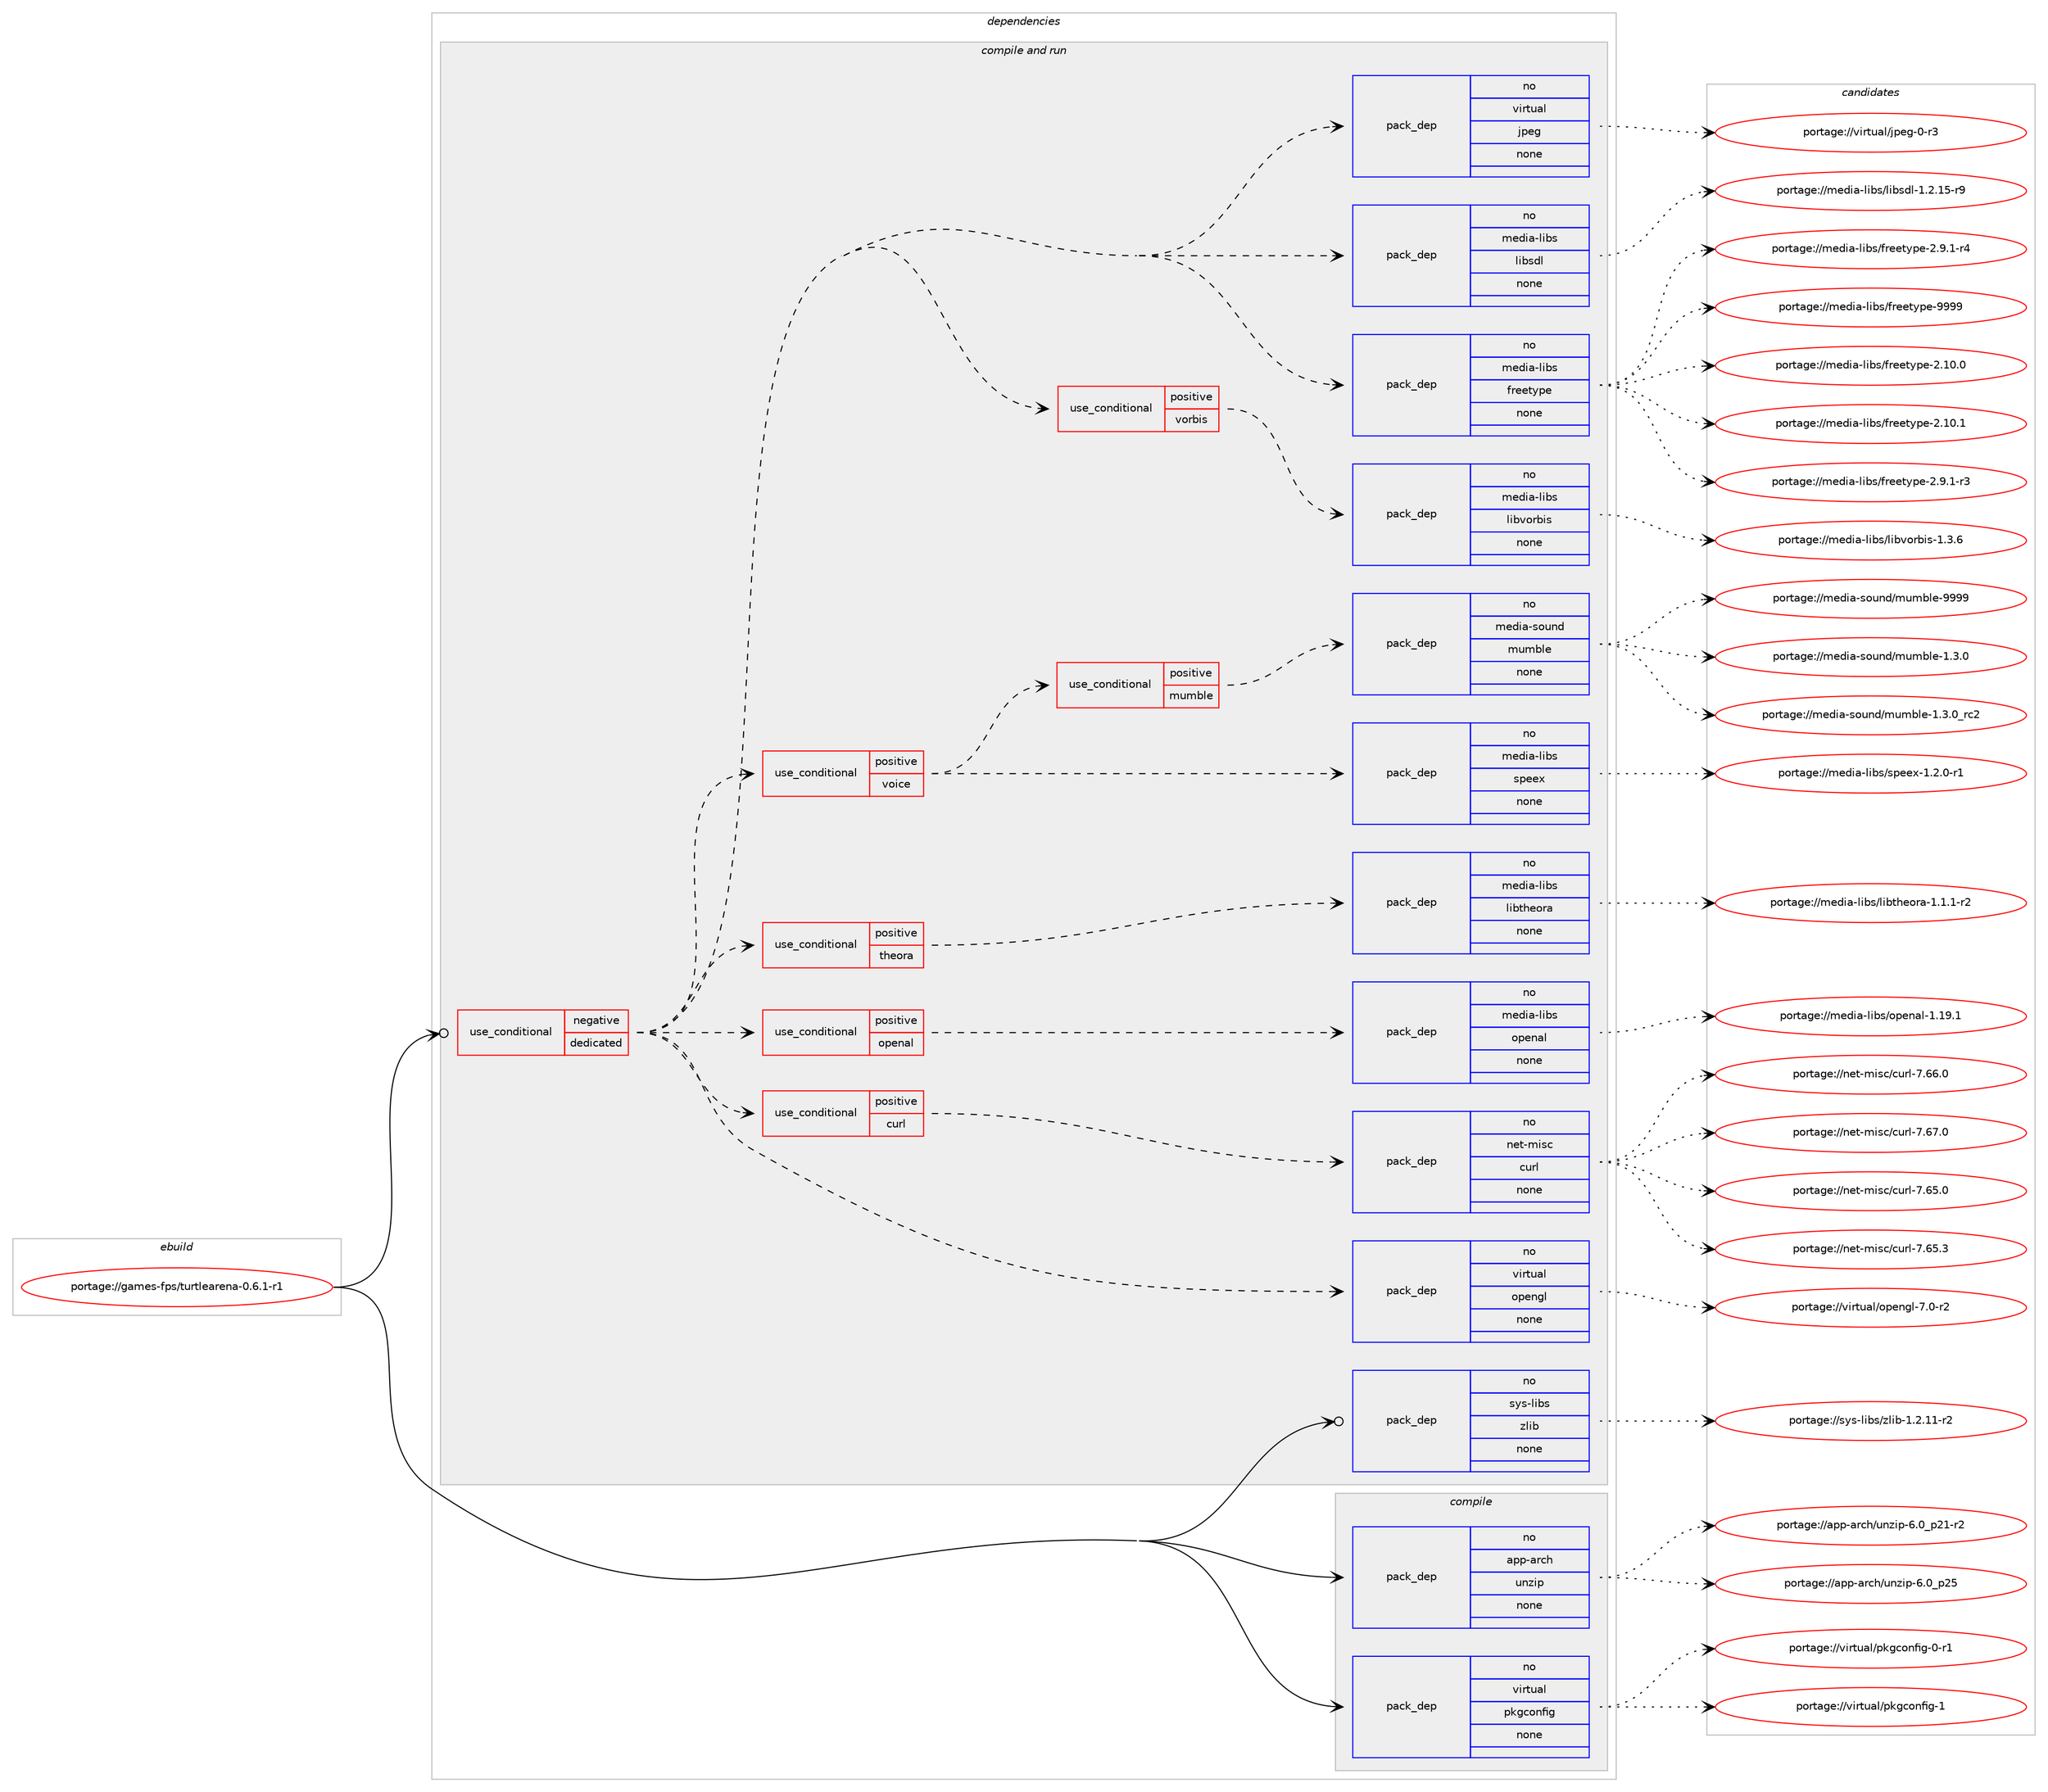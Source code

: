 digraph prolog {

# *************
# Graph options
# *************

newrank=true;
concentrate=true;
compound=true;
graph [rankdir=LR,fontname=Helvetica,fontsize=10,ranksep=1.5];#, ranksep=2.5, nodesep=0.2];
edge  [arrowhead=vee];
node  [fontname=Helvetica,fontsize=10];

# **********
# The ebuild
# **********

subgraph cluster_leftcol {
color=gray;
rank=same;
label=<<i>ebuild</i>>;
id [label="portage://games-fps/turtlearena-0.6.1-r1", color=red, width=4, href="../games-fps/turtlearena-0.6.1-r1.svg"];
}

# ****************
# The dependencies
# ****************

subgraph cluster_midcol {
color=gray;
label=<<i>dependencies</i>>;
subgraph cluster_compile {
fillcolor="#eeeeee";
style=filled;
label=<<i>compile</i>>;
subgraph pack196320 {
dependency273668 [label=<<TABLE BORDER="0" CELLBORDER="1" CELLSPACING="0" CELLPADDING="4" WIDTH="220"><TR><TD ROWSPAN="6" CELLPADDING="30">pack_dep</TD></TR><TR><TD WIDTH="110">no</TD></TR><TR><TD>app-arch</TD></TR><TR><TD>unzip</TD></TR><TR><TD>none</TD></TR><TR><TD></TD></TR></TABLE>>, shape=none, color=blue];
}
id:e -> dependency273668:w [weight=20,style="solid",arrowhead="vee"];
subgraph pack196321 {
dependency273669 [label=<<TABLE BORDER="0" CELLBORDER="1" CELLSPACING="0" CELLPADDING="4" WIDTH="220"><TR><TD ROWSPAN="6" CELLPADDING="30">pack_dep</TD></TR><TR><TD WIDTH="110">no</TD></TR><TR><TD>virtual</TD></TR><TR><TD>pkgconfig</TD></TR><TR><TD>none</TD></TR><TR><TD></TD></TR></TABLE>>, shape=none, color=blue];
}
id:e -> dependency273669:w [weight=20,style="solid",arrowhead="vee"];
}
subgraph cluster_compileandrun {
fillcolor="#eeeeee";
style=filled;
label=<<i>compile and run</i>>;
subgraph cond73376 {
dependency273670 [label=<<TABLE BORDER="0" CELLBORDER="1" CELLSPACING="0" CELLPADDING="4"><TR><TD ROWSPAN="3" CELLPADDING="10">use_conditional</TD></TR><TR><TD>negative</TD></TR><TR><TD>dedicated</TD></TR></TABLE>>, shape=none, color=red];
subgraph pack196322 {
dependency273671 [label=<<TABLE BORDER="0" CELLBORDER="1" CELLSPACING="0" CELLPADDING="4" WIDTH="220"><TR><TD ROWSPAN="6" CELLPADDING="30">pack_dep</TD></TR><TR><TD WIDTH="110">no</TD></TR><TR><TD>media-libs</TD></TR><TR><TD>freetype</TD></TR><TR><TD>none</TD></TR><TR><TD></TD></TR></TABLE>>, shape=none, color=blue];
}
dependency273670:e -> dependency273671:w [weight=20,style="dashed",arrowhead="vee"];
subgraph pack196323 {
dependency273672 [label=<<TABLE BORDER="0" CELLBORDER="1" CELLSPACING="0" CELLPADDING="4" WIDTH="220"><TR><TD ROWSPAN="6" CELLPADDING="30">pack_dep</TD></TR><TR><TD WIDTH="110">no</TD></TR><TR><TD>media-libs</TD></TR><TR><TD>libsdl</TD></TR><TR><TD>none</TD></TR><TR><TD></TD></TR></TABLE>>, shape=none, color=blue];
}
dependency273670:e -> dependency273672:w [weight=20,style="dashed",arrowhead="vee"];
subgraph pack196324 {
dependency273673 [label=<<TABLE BORDER="0" CELLBORDER="1" CELLSPACING="0" CELLPADDING="4" WIDTH="220"><TR><TD ROWSPAN="6" CELLPADDING="30">pack_dep</TD></TR><TR><TD WIDTH="110">no</TD></TR><TR><TD>virtual</TD></TR><TR><TD>jpeg</TD></TR><TR><TD>none</TD></TR><TR><TD></TD></TR></TABLE>>, shape=none, color=blue];
}
dependency273670:e -> dependency273673:w [weight=20,style="dashed",arrowhead="vee"];
subgraph pack196325 {
dependency273674 [label=<<TABLE BORDER="0" CELLBORDER="1" CELLSPACING="0" CELLPADDING="4" WIDTH="220"><TR><TD ROWSPAN="6" CELLPADDING="30">pack_dep</TD></TR><TR><TD WIDTH="110">no</TD></TR><TR><TD>virtual</TD></TR><TR><TD>opengl</TD></TR><TR><TD>none</TD></TR><TR><TD></TD></TR></TABLE>>, shape=none, color=blue];
}
dependency273670:e -> dependency273674:w [weight=20,style="dashed",arrowhead="vee"];
subgraph cond73377 {
dependency273675 [label=<<TABLE BORDER="0" CELLBORDER="1" CELLSPACING="0" CELLPADDING="4"><TR><TD ROWSPAN="3" CELLPADDING="10">use_conditional</TD></TR><TR><TD>positive</TD></TR><TR><TD>curl</TD></TR></TABLE>>, shape=none, color=red];
subgraph pack196326 {
dependency273676 [label=<<TABLE BORDER="0" CELLBORDER="1" CELLSPACING="0" CELLPADDING="4" WIDTH="220"><TR><TD ROWSPAN="6" CELLPADDING="30">pack_dep</TD></TR><TR><TD WIDTH="110">no</TD></TR><TR><TD>net-misc</TD></TR><TR><TD>curl</TD></TR><TR><TD>none</TD></TR><TR><TD></TD></TR></TABLE>>, shape=none, color=blue];
}
dependency273675:e -> dependency273676:w [weight=20,style="dashed",arrowhead="vee"];
}
dependency273670:e -> dependency273675:w [weight=20,style="dashed",arrowhead="vee"];
subgraph cond73378 {
dependency273677 [label=<<TABLE BORDER="0" CELLBORDER="1" CELLSPACING="0" CELLPADDING="4"><TR><TD ROWSPAN="3" CELLPADDING="10">use_conditional</TD></TR><TR><TD>positive</TD></TR><TR><TD>openal</TD></TR></TABLE>>, shape=none, color=red];
subgraph pack196327 {
dependency273678 [label=<<TABLE BORDER="0" CELLBORDER="1" CELLSPACING="0" CELLPADDING="4" WIDTH="220"><TR><TD ROWSPAN="6" CELLPADDING="30">pack_dep</TD></TR><TR><TD WIDTH="110">no</TD></TR><TR><TD>media-libs</TD></TR><TR><TD>openal</TD></TR><TR><TD>none</TD></TR><TR><TD></TD></TR></TABLE>>, shape=none, color=blue];
}
dependency273677:e -> dependency273678:w [weight=20,style="dashed",arrowhead="vee"];
}
dependency273670:e -> dependency273677:w [weight=20,style="dashed",arrowhead="vee"];
subgraph cond73379 {
dependency273679 [label=<<TABLE BORDER="0" CELLBORDER="1" CELLSPACING="0" CELLPADDING="4"><TR><TD ROWSPAN="3" CELLPADDING="10">use_conditional</TD></TR><TR><TD>positive</TD></TR><TR><TD>theora</TD></TR></TABLE>>, shape=none, color=red];
subgraph pack196328 {
dependency273680 [label=<<TABLE BORDER="0" CELLBORDER="1" CELLSPACING="0" CELLPADDING="4" WIDTH="220"><TR><TD ROWSPAN="6" CELLPADDING="30">pack_dep</TD></TR><TR><TD WIDTH="110">no</TD></TR><TR><TD>media-libs</TD></TR><TR><TD>libtheora</TD></TR><TR><TD>none</TD></TR><TR><TD></TD></TR></TABLE>>, shape=none, color=blue];
}
dependency273679:e -> dependency273680:w [weight=20,style="dashed",arrowhead="vee"];
}
dependency273670:e -> dependency273679:w [weight=20,style="dashed",arrowhead="vee"];
subgraph cond73380 {
dependency273681 [label=<<TABLE BORDER="0" CELLBORDER="1" CELLSPACING="0" CELLPADDING="4"><TR><TD ROWSPAN="3" CELLPADDING="10">use_conditional</TD></TR><TR><TD>positive</TD></TR><TR><TD>voice</TD></TR></TABLE>>, shape=none, color=red];
subgraph pack196329 {
dependency273682 [label=<<TABLE BORDER="0" CELLBORDER="1" CELLSPACING="0" CELLPADDING="4" WIDTH="220"><TR><TD ROWSPAN="6" CELLPADDING="30">pack_dep</TD></TR><TR><TD WIDTH="110">no</TD></TR><TR><TD>media-libs</TD></TR><TR><TD>speex</TD></TR><TR><TD>none</TD></TR><TR><TD></TD></TR></TABLE>>, shape=none, color=blue];
}
dependency273681:e -> dependency273682:w [weight=20,style="dashed",arrowhead="vee"];
subgraph cond73381 {
dependency273683 [label=<<TABLE BORDER="0" CELLBORDER="1" CELLSPACING="0" CELLPADDING="4"><TR><TD ROWSPAN="3" CELLPADDING="10">use_conditional</TD></TR><TR><TD>positive</TD></TR><TR><TD>mumble</TD></TR></TABLE>>, shape=none, color=red];
subgraph pack196330 {
dependency273684 [label=<<TABLE BORDER="0" CELLBORDER="1" CELLSPACING="0" CELLPADDING="4" WIDTH="220"><TR><TD ROWSPAN="6" CELLPADDING="30">pack_dep</TD></TR><TR><TD WIDTH="110">no</TD></TR><TR><TD>media-sound</TD></TR><TR><TD>mumble</TD></TR><TR><TD>none</TD></TR><TR><TD></TD></TR></TABLE>>, shape=none, color=blue];
}
dependency273683:e -> dependency273684:w [weight=20,style="dashed",arrowhead="vee"];
}
dependency273681:e -> dependency273683:w [weight=20,style="dashed",arrowhead="vee"];
}
dependency273670:e -> dependency273681:w [weight=20,style="dashed",arrowhead="vee"];
subgraph cond73382 {
dependency273685 [label=<<TABLE BORDER="0" CELLBORDER="1" CELLSPACING="0" CELLPADDING="4"><TR><TD ROWSPAN="3" CELLPADDING="10">use_conditional</TD></TR><TR><TD>positive</TD></TR><TR><TD>vorbis</TD></TR></TABLE>>, shape=none, color=red];
subgraph pack196331 {
dependency273686 [label=<<TABLE BORDER="0" CELLBORDER="1" CELLSPACING="0" CELLPADDING="4" WIDTH="220"><TR><TD ROWSPAN="6" CELLPADDING="30">pack_dep</TD></TR><TR><TD WIDTH="110">no</TD></TR><TR><TD>media-libs</TD></TR><TR><TD>libvorbis</TD></TR><TR><TD>none</TD></TR><TR><TD></TD></TR></TABLE>>, shape=none, color=blue];
}
dependency273685:e -> dependency273686:w [weight=20,style="dashed",arrowhead="vee"];
}
dependency273670:e -> dependency273685:w [weight=20,style="dashed",arrowhead="vee"];
}
id:e -> dependency273670:w [weight=20,style="solid",arrowhead="odotvee"];
subgraph pack196332 {
dependency273687 [label=<<TABLE BORDER="0" CELLBORDER="1" CELLSPACING="0" CELLPADDING="4" WIDTH="220"><TR><TD ROWSPAN="6" CELLPADDING="30">pack_dep</TD></TR><TR><TD WIDTH="110">no</TD></TR><TR><TD>sys-libs</TD></TR><TR><TD>zlib</TD></TR><TR><TD>none</TD></TR><TR><TD></TD></TR></TABLE>>, shape=none, color=blue];
}
id:e -> dependency273687:w [weight=20,style="solid",arrowhead="odotvee"];
}
subgraph cluster_run {
fillcolor="#eeeeee";
style=filled;
label=<<i>run</i>>;
}
}

# **************
# The candidates
# **************

subgraph cluster_choices {
rank=same;
color=gray;
label=<<i>candidates</i>>;

subgraph choice196320 {
color=black;
nodesep=1;
choiceportage9711211245971149910447117110122105112455446489511250494511450 [label="portage://app-arch/unzip-6.0_p21-r2", color=red, width=4,href="../app-arch/unzip-6.0_p21-r2.svg"];
choiceportage971121124597114991044711711012210511245544648951125053 [label="portage://app-arch/unzip-6.0_p25", color=red, width=4,href="../app-arch/unzip-6.0_p25.svg"];
dependency273668:e -> choiceportage9711211245971149910447117110122105112455446489511250494511450:w [style=dotted,weight="100"];
dependency273668:e -> choiceportage971121124597114991044711711012210511245544648951125053:w [style=dotted,weight="100"];
}
subgraph choice196321 {
color=black;
nodesep=1;
choiceportage11810511411611797108471121071039911111010210510345484511449 [label="portage://virtual/pkgconfig-0-r1", color=red, width=4,href="../virtual/pkgconfig-0-r1.svg"];
choiceportage1181051141161179710847112107103991111101021051034549 [label="portage://virtual/pkgconfig-1", color=red, width=4,href="../virtual/pkgconfig-1.svg"];
dependency273669:e -> choiceportage11810511411611797108471121071039911111010210510345484511449:w [style=dotted,weight="100"];
dependency273669:e -> choiceportage1181051141161179710847112107103991111101021051034549:w [style=dotted,weight="100"];
}
subgraph choice196322 {
color=black;
nodesep=1;
choiceportage1091011001059745108105981154710211410110111612111210145504649484648 [label="portage://media-libs/freetype-2.10.0", color=red, width=4,href="../media-libs/freetype-2.10.0.svg"];
choiceportage1091011001059745108105981154710211410110111612111210145504649484649 [label="portage://media-libs/freetype-2.10.1", color=red, width=4,href="../media-libs/freetype-2.10.1.svg"];
choiceportage109101100105974510810598115471021141011011161211121014550465746494511451 [label="portage://media-libs/freetype-2.9.1-r3", color=red, width=4,href="../media-libs/freetype-2.9.1-r3.svg"];
choiceportage109101100105974510810598115471021141011011161211121014550465746494511452 [label="portage://media-libs/freetype-2.9.1-r4", color=red, width=4,href="../media-libs/freetype-2.9.1-r4.svg"];
choiceportage109101100105974510810598115471021141011011161211121014557575757 [label="portage://media-libs/freetype-9999", color=red, width=4,href="../media-libs/freetype-9999.svg"];
dependency273671:e -> choiceportage1091011001059745108105981154710211410110111612111210145504649484648:w [style=dotted,weight="100"];
dependency273671:e -> choiceportage1091011001059745108105981154710211410110111612111210145504649484649:w [style=dotted,weight="100"];
dependency273671:e -> choiceportage109101100105974510810598115471021141011011161211121014550465746494511451:w [style=dotted,weight="100"];
dependency273671:e -> choiceportage109101100105974510810598115471021141011011161211121014550465746494511452:w [style=dotted,weight="100"];
dependency273671:e -> choiceportage109101100105974510810598115471021141011011161211121014557575757:w [style=dotted,weight="100"];
}
subgraph choice196323 {
color=black;
nodesep=1;
choiceportage1091011001059745108105981154710810598115100108454946504649534511457 [label="portage://media-libs/libsdl-1.2.15-r9", color=red, width=4,href="../media-libs/libsdl-1.2.15-r9.svg"];
dependency273672:e -> choiceportage1091011001059745108105981154710810598115100108454946504649534511457:w [style=dotted,weight="100"];
}
subgraph choice196324 {
color=black;
nodesep=1;
choiceportage118105114116117971084710611210110345484511451 [label="portage://virtual/jpeg-0-r3", color=red, width=4,href="../virtual/jpeg-0-r3.svg"];
dependency273673:e -> choiceportage118105114116117971084710611210110345484511451:w [style=dotted,weight="100"];
}
subgraph choice196325 {
color=black;
nodesep=1;
choiceportage1181051141161179710847111112101110103108455546484511450 [label="portage://virtual/opengl-7.0-r2", color=red, width=4,href="../virtual/opengl-7.0-r2.svg"];
dependency273674:e -> choiceportage1181051141161179710847111112101110103108455546484511450:w [style=dotted,weight="100"];
}
subgraph choice196326 {
color=black;
nodesep=1;
choiceportage1101011164510910511599479911711410845554654534648 [label="portage://net-misc/curl-7.65.0", color=red, width=4,href="../net-misc/curl-7.65.0.svg"];
choiceportage1101011164510910511599479911711410845554654534651 [label="portage://net-misc/curl-7.65.3", color=red, width=4,href="../net-misc/curl-7.65.3.svg"];
choiceportage1101011164510910511599479911711410845554654544648 [label="portage://net-misc/curl-7.66.0", color=red, width=4,href="../net-misc/curl-7.66.0.svg"];
choiceportage1101011164510910511599479911711410845554654554648 [label="portage://net-misc/curl-7.67.0", color=red, width=4,href="../net-misc/curl-7.67.0.svg"];
dependency273676:e -> choiceportage1101011164510910511599479911711410845554654534648:w [style=dotted,weight="100"];
dependency273676:e -> choiceportage1101011164510910511599479911711410845554654534651:w [style=dotted,weight="100"];
dependency273676:e -> choiceportage1101011164510910511599479911711410845554654544648:w [style=dotted,weight="100"];
dependency273676:e -> choiceportage1101011164510910511599479911711410845554654554648:w [style=dotted,weight="100"];
}
subgraph choice196327 {
color=black;
nodesep=1;
choiceportage109101100105974510810598115471111121011109710845494649574649 [label="portage://media-libs/openal-1.19.1", color=red, width=4,href="../media-libs/openal-1.19.1.svg"];
dependency273678:e -> choiceportage109101100105974510810598115471111121011109710845494649574649:w [style=dotted,weight="100"];
}
subgraph choice196328 {
color=black;
nodesep=1;
choiceportage1091011001059745108105981154710810598116104101111114974549464946494511450 [label="portage://media-libs/libtheora-1.1.1-r2", color=red, width=4,href="../media-libs/libtheora-1.1.1-r2.svg"];
dependency273680:e -> choiceportage1091011001059745108105981154710810598116104101111114974549464946494511450:w [style=dotted,weight="100"];
}
subgraph choice196329 {
color=black;
nodesep=1;
choiceportage109101100105974510810598115471151121011011204549465046484511449 [label="portage://media-libs/speex-1.2.0-r1", color=red, width=4,href="../media-libs/speex-1.2.0-r1.svg"];
dependency273682:e -> choiceportage109101100105974510810598115471151121011011204549465046484511449:w [style=dotted,weight="100"];
}
subgraph choice196330 {
color=black;
nodesep=1;
choiceportage10910110010597451151111171101004710911710998108101454946514648 [label="portage://media-sound/mumble-1.3.0", color=red, width=4,href="../media-sound/mumble-1.3.0.svg"];
choiceportage10910110010597451151111171101004710911710998108101454946514648951149950 [label="portage://media-sound/mumble-1.3.0_rc2", color=red, width=4,href="../media-sound/mumble-1.3.0_rc2.svg"];
choiceportage109101100105974511511111711010047109117109981081014557575757 [label="portage://media-sound/mumble-9999", color=red, width=4,href="../media-sound/mumble-9999.svg"];
dependency273684:e -> choiceportage10910110010597451151111171101004710911710998108101454946514648:w [style=dotted,weight="100"];
dependency273684:e -> choiceportage10910110010597451151111171101004710911710998108101454946514648951149950:w [style=dotted,weight="100"];
dependency273684:e -> choiceportage109101100105974511511111711010047109117109981081014557575757:w [style=dotted,weight="100"];
}
subgraph choice196331 {
color=black;
nodesep=1;
choiceportage109101100105974510810598115471081059811811111498105115454946514654 [label="portage://media-libs/libvorbis-1.3.6", color=red, width=4,href="../media-libs/libvorbis-1.3.6.svg"];
dependency273686:e -> choiceportage109101100105974510810598115471081059811811111498105115454946514654:w [style=dotted,weight="100"];
}
subgraph choice196332 {
color=black;
nodesep=1;
choiceportage11512111545108105981154712210810598454946504649494511450 [label="portage://sys-libs/zlib-1.2.11-r2", color=red, width=4,href="../sys-libs/zlib-1.2.11-r2.svg"];
dependency273687:e -> choiceportage11512111545108105981154712210810598454946504649494511450:w [style=dotted,weight="100"];
}
}

}
